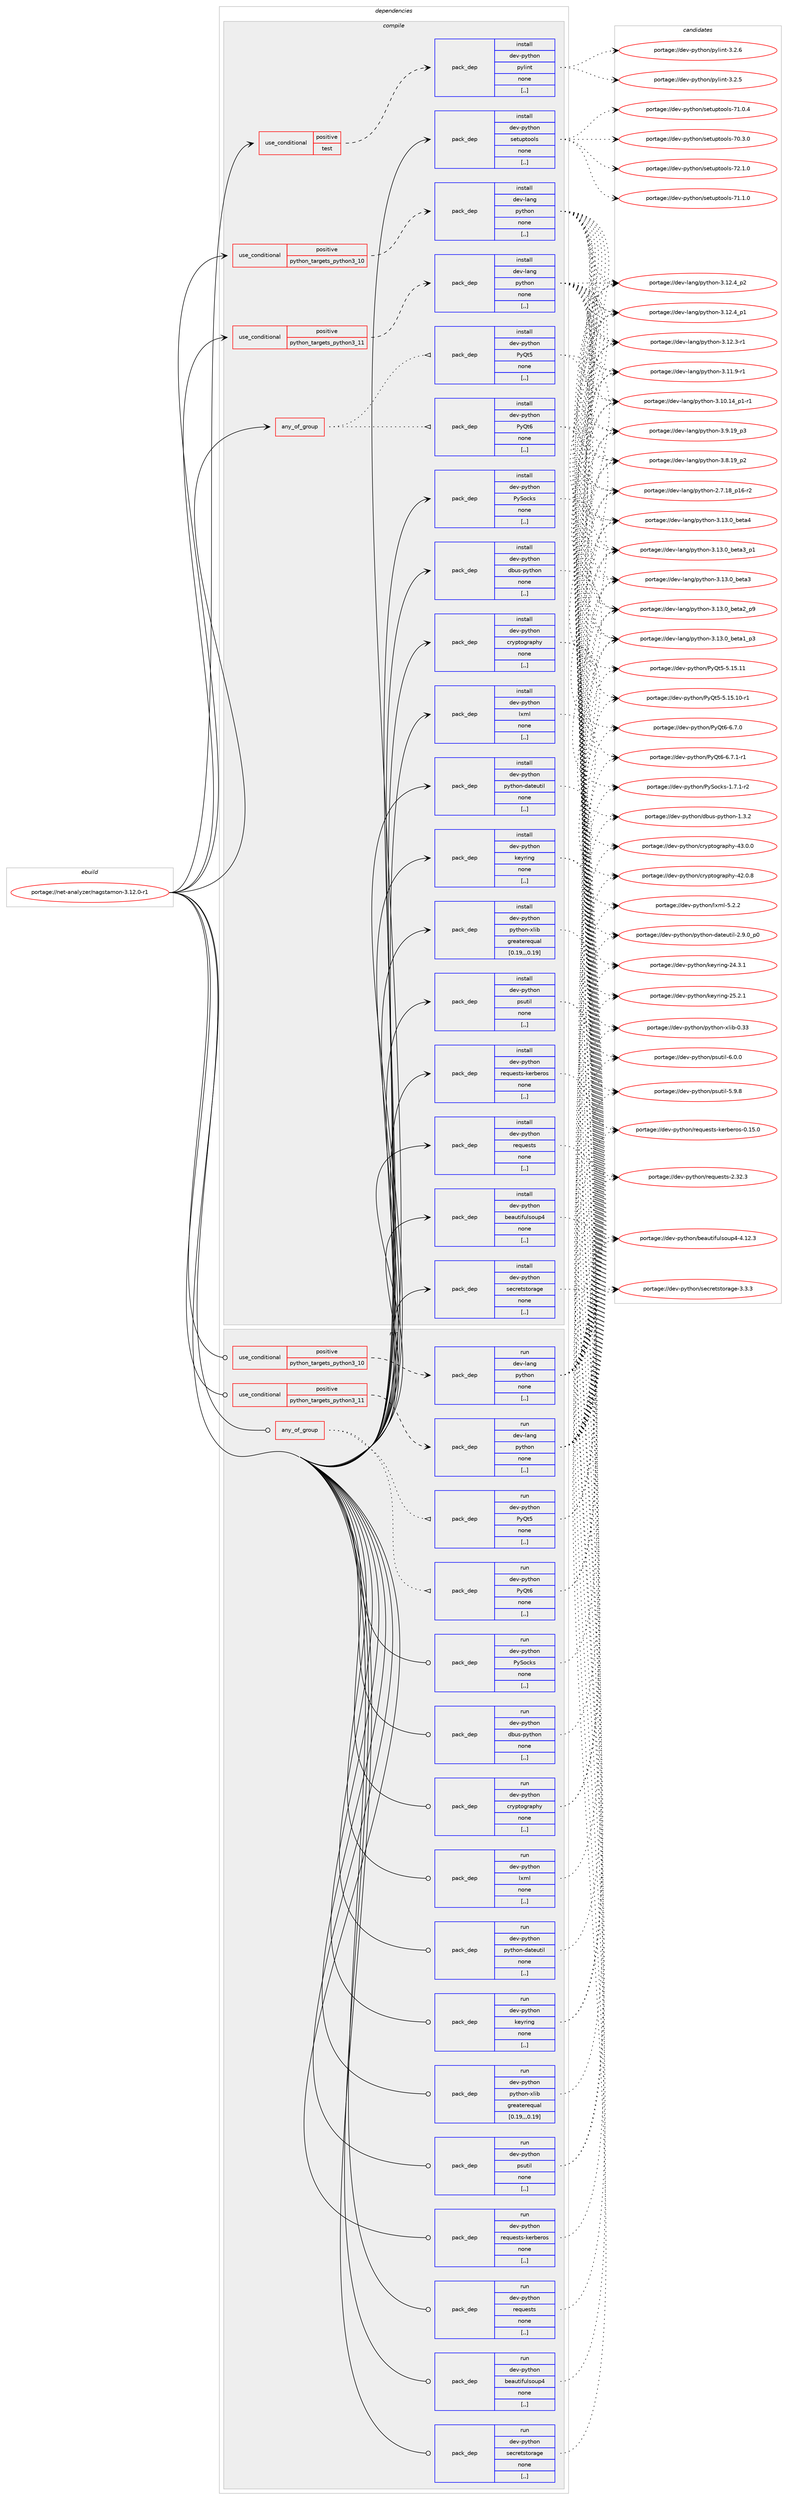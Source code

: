 digraph prolog {

# *************
# Graph options
# *************

newrank=true;
concentrate=true;
compound=true;
graph [rankdir=LR,fontname=Helvetica,fontsize=10,ranksep=1.5];#, ranksep=2.5, nodesep=0.2];
edge  [arrowhead=vee];
node  [fontname=Helvetica,fontsize=10];

# **********
# The ebuild
# **********

subgraph cluster_leftcol {
color=gray;
label=<<i>ebuild</i>>;
id [label="portage://net-analyzer/nagstamon-3.12.0-r1", color=red, width=4, href="../net-analyzer/nagstamon-3.12.0-r1.svg"];
}

# ****************
# The dependencies
# ****************

subgraph cluster_midcol {
color=gray;
label=<<i>dependencies</i>>;
subgraph cluster_compile {
fillcolor="#eeeeee";
style=filled;
label=<<i>compile</i>>;
subgraph any2389 {
dependency338561 [label=<<TABLE BORDER="0" CELLBORDER="1" CELLSPACING="0" CELLPADDING="4"><TR><TD CELLPADDING="10">any_of_group</TD></TR></TABLE>>, shape=none, color=red];subgraph pack248876 {
dependency338562 [label=<<TABLE BORDER="0" CELLBORDER="1" CELLSPACING="0" CELLPADDING="4" WIDTH="220"><TR><TD ROWSPAN="6" CELLPADDING="30">pack_dep</TD></TR><TR><TD WIDTH="110">install</TD></TR><TR><TD>dev-python</TD></TR><TR><TD>PyQt6</TD></TR><TR><TD>none</TD></TR><TR><TD>[,,]</TD></TR></TABLE>>, shape=none, color=blue];
}
dependency338561:e -> dependency338562:w [weight=20,style="dotted",arrowhead="oinv"];
subgraph pack248877 {
dependency338563 [label=<<TABLE BORDER="0" CELLBORDER="1" CELLSPACING="0" CELLPADDING="4" WIDTH="220"><TR><TD ROWSPAN="6" CELLPADDING="30">pack_dep</TD></TR><TR><TD WIDTH="110">install</TD></TR><TR><TD>dev-python</TD></TR><TR><TD>PyQt5</TD></TR><TR><TD>none</TD></TR><TR><TD>[,,]</TD></TR></TABLE>>, shape=none, color=blue];
}
dependency338561:e -> dependency338563:w [weight=20,style="dotted",arrowhead="oinv"];
}
id:e -> dependency338561:w [weight=20,style="solid",arrowhead="vee"];
subgraph cond87114 {
dependency338564 [label=<<TABLE BORDER="0" CELLBORDER="1" CELLSPACING="0" CELLPADDING="4"><TR><TD ROWSPAN="3" CELLPADDING="10">use_conditional</TD></TR><TR><TD>positive</TD></TR><TR><TD>python_targets_python3_10</TD></TR></TABLE>>, shape=none, color=red];
subgraph pack248878 {
dependency338565 [label=<<TABLE BORDER="0" CELLBORDER="1" CELLSPACING="0" CELLPADDING="4" WIDTH="220"><TR><TD ROWSPAN="6" CELLPADDING="30">pack_dep</TD></TR><TR><TD WIDTH="110">install</TD></TR><TR><TD>dev-lang</TD></TR><TR><TD>python</TD></TR><TR><TD>none</TD></TR><TR><TD>[,,]</TD></TR></TABLE>>, shape=none, color=blue];
}
dependency338564:e -> dependency338565:w [weight=20,style="dashed",arrowhead="vee"];
}
id:e -> dependency338564:w [weight=20,style="solid",arrowhead="vee"];
subgraph cond87115 {
dependency338566 [label=<<TABLE BORDER="0" CELLBORDER="1" CELLSPACING="0" CELLPADDING="4"><TR><TD ROWSPAN="3" CELLPADDING="10">use_conditional</TD></TR><TR><TD>positive</TD></TR><TR><TD>python_targets_python3_11</TD></TR></TABLE>>, shape=none, color=red];
subgraph pack248879 {
dependency338567 [label=<<TABLE BORDER="0" CELLBORDER="1" CELLSPACING="0" CELLPADDING="4" WIDTH="220"><TR><TD ROWSPAN="6" CELLPADDING="30">pack_dep</TD></TR><TR><TD WIDTH="110">install</TD></TR><TR><TD>dev-lang</TD></TR><TR><TD>python</TD></TR><TR><TD>none</TD></TR><TR><TD>[,,]</TD></TR></TABLE>>, shape=none, color=blue];
}
dependency338566:e -> dependency338567:w [weight=20,style="dashed",arrowhead="vee"];
}
id:e -> dependency338566:w [weight=20,style="solid",arrowhead="vee"];
subgraph cond87116 {
dependency338568 [label=<<TABLE BORDER="0" CELLBORDER="1" CELLSPACING="0" CELLPADDING="4"><TR><TD ROWSPAN="3" CELLPADDING="10">use_conditional</TD></TR><TR><TD>positive</TD></TR><TR><TD>test</TD></TR></TABLE>>, shape=none, color=red];
subgraph pack248880 {
dependency338569 [label=<<TABLE BORDER="0" CELLBORDER="1" CELLSPACING="0" CELLPADDING="4" WIDTH="220"><TR><TD ROWSPAN="6" CELLPADDING="30">pack_dep</TD></TR><TR><TD WIDTH="110">install</TD></TR><TR><TD>dev-python</TD></TR><TR><TD>pylint</TD></TR><TR><TD>none</TD></TR><TR><TD>[,,]</TD></TR></TABLE>>, shape=none, color=blue];
}
dependency338568:e -> dependency338569:w [weight=20,style="dashed",arrowhead="vee"];
}
id:e -> dependency338568:w [weight=20,style="solid",arrowhead="vee"];
subgraph pack248881 {
dependency338570 [label=<<TABLE BORDER="0" CELLBORDER="1" CELLSPACING="0" CELLPADDING="4" WIDTH="220"><TR><TD ROWSPAN="6" CELLPADDING="30">pack_dep</TD></TR><TR><TD WIDTH="110">install</TD></TR><TR><TD>dev-python</TD></TR><TR><TD>PySocks</TD></TR><TR><TD>none</TD></TR><TR><TD>[,,]</TD></TR></TABLE>>, shape=none, color=blue];
}
id:e -> dependency338570:w [weight=20,style="solid",arrowhead="vee"];
subgraph pack248882 {
dependency338571 [label=<<TABLE BORDER="0" CELLBORDER="1" CELLSPACING="0" CELLPADDING="4" WIDTH="220"><TR><TD ROWSPAN="6" CELLPADDING="30">pack_dep</TD></TR><TR><TD WIDTH="110">install</TD></TR><TR><TD>dev-python</TD></TR><TR><TD>beautifulsoup4</TD></TR><TR><TD>none</TD></TR><TR><TD>[,,]</TD></TR></TABLE>>, shape=none, color=blue];
}
id:e -> dependency338571:w [weight=20,style="solid",arrowhead="vee"];
subgraph pack248883 {
dependency338572 [label=<<TABLE BORDER="0" CELLBORDER="1" CELLSPACING="0" CELLPADDING="4" WIDTH="220"><TR><TD ROWSPAN="6" CELLPADDING="30">pack_dep</TD></TR><TR><TD WIDTH="110">install</TD></TR><TR><TD>dev-python</TD></TR><TR><TD>cryptography</TD></TR><TR><TD>none</TD></TR><TR><TD>[,,]</TD></TR></TABLE>>, shape=none, color=blue];
}
id:e -> dependency338572:w [weight=20,style="solid",arrowhead="vee"];
subgraph pack248884 {
dependency338573 [label=<<TABLE BORDER="0" CELLBORDER="1" CELLSPACING="0" CELLPADDING="4" WIDTH="220"><TR><TD ROWSPAN="6" CELLPADDING="30">pack_dep</TD></TR><TR><TD WIDTH="110">install</TD></TR><TR><TD>dev-python</TD></TR><TR><TD>dbus-python</TD></TR><TR><TD>none</TD></TR><TR><TD>[,,]</TD></TR></TABLE>>, shape=none, color=blue];
}
id:e -> dependency338573:w [weight=20,style="solid",arrowhead="vee"];
subgraph pack248885 {
dependency338574 [label=<<TABLE BORDER="0" CELLBORDER="1" CELLSPACING="0" CELLPADDING="4" WIDTH="220"><TR><TD ROWSPAN="6" CELLPADDING="30">pack_dep</TD></TR><TR><TD WIDTH="110">install</TD></TR><TR><TD>dev-python</TD></TR><TR><TD>keyring</TD></TR><TR><TD>none</TD></TR><TR><TD>[,,]</TD></TR></TABLE>>, shape=none, color=blue];
}
id:e -> dependency338574:w [weight=20,style="solid",arrowhead="vee"];
subgraph pack248886 {
dependency338575 [label=<<TABLE BORDER="0" CELLBORDER="1" CELLSPACING="0" CELLPADDING="4" WIDTH="220"><TR><TD ROWSPAN="6" CELLPADDING="30">pack_dep</TD></TR><TR><TD WIDTH="110">install</TD></TR><TR><TD>dev-python</TD></TR><TR><TD>lxml</TD></TR><TR><TD>none</TD></TR><TR><TD>[,,]</TD></TR></TABLE>>, shape=none, color=blue];
}
id:e -> dependency338575:w [weight=20,style="solid",arrowhead="vee"];
subgraph pack248887 {
dependency338576 [label=<<TABLE BORDER="0" CELLBORDER="1" CELLSPACING="0" CELLPADDING="4" WIDTH="220"><TR><TD ROWSPAN="6" CELLPADDING="30">pack_dep</TD></TR><TR><TD WIDTH="110">install</TD></TR><TR><TD>dev-python</TD></TR><TR><TD>psutil</TD></TR><TR><TD>none</TD></TR><TR><TD>[,,]</TD></TR></TABLE>>, shape=none, color=blue];
}
id:e -> dependency338576:w [weight=20,style="solid",arrowhead="vee"];
subgraph pack248888 {
dependency338577 [label=<<TABLE BORDER="0" CELLBORDER="1" CELLSPACING="0" CELLPADDING="4" WIDTH="220"><TR><TD ROWSPAN="6" CELLPADDING="30">pack_dep</TD></TR><TR><TD WIDTH="110">install</TD></TR><TR><TD>dev-python</TD></TR><TR><TD>python-dateutil</TD></TR><TR><TD>none</TD></TR><TR><TD>[,,]</TD></TR></TABLE>>, shape=none, color=blue];
}
id:e -> dependency338577:w [weight=20,style="solid",arrowhead="vee"];
subgraph pack248889 {
dependency338578 [label=<<TABLE BORDER="0" CELLBORDER="1" CELLSPACING="0" CELLPADDING="4" WIDTH="220"><TR><TD ROWSPAN="6" CELLPADDING="30">pack_dep</TD></TR><TR><TD WIDTH="110">install</TD></TR><TR><TD>dev-python</TD></TR><TR><TD>python-xlib</TD></TR><TR><TD>greaterequal</TD></TR><TR><TD>[0.19,,,0.19]</TD></TR></TABLE>>, shape=none, color=blue];
}
id:e -> dependency338578:w [weight=20,style="solid",arrowhead="vee"];
subgraph pack248890 {
dependency338579 [label=<<TABLE BORDER="0" CELLBORDER="1" CELLSPACING="0" CELLPADDING="4" WIDTH="220"><TR><TD ROWSPAN="6" CELLPADDING="30">pack_dep</TD></TR><TR><TD WIDTH="110">install</TD></TR><TR><TD>dev-python</TD></TR><TR><TD>requests</TD></TR><TR><TD>none</TD></TR><TR><TD>[,,]</TD></TR></TABLE>>, shape=none, color=blue];
}
id:e -> dependency338579:w [weight=20,style="solid",arrowhead="vee"];
subgraph pack248891 {
dependency338580 [label=<<TABLE BORDER="0" CELLBORDER="1" CELLSPACING="0" CELLPADDING="4" WIDTH="220"><TR><TD ROWSPAN="6" CELLPADDING="30">pack_dep</TD></TR><TR><TD WIDTH="110">install</TD></TR><TR><TD>dev-python</TD></TR><TR><TD>requests-kerberos</TD></TR><TR><TD>none</TD></TR><TR><TD>[,,]</TD></TR></TABLE>>, shape=none, color=blue];
}
id:e -> dependency338580:w [weight=20,style="solid",arrowhead="vee"];
subgraph pack248892 {
dependency338581 [label=<<TABLE BORDER="0" CELLBORDER="1" CELLSPACING="0" CELLPADDING="4" WIDTH="220"><TR><TD ROWSPAN="6" CELLPADDING="30">pack_dep</TD></TR><TR><TD WIDTH="110">install</TD></TR><TR><TD>dev-python</TD></TR><TR><TD>secretstorage</TD></TR><TR><TD>none</TD></TR><TR><TD>[,,]</TD></TR></TABLE>>, shape=none, color=blue];
}
id:e -> dependency338581:w [weight=20,style="solid",arrowhead="vee"];
subgraph pack248893 {
dependency338582 [label=<<TABLE BORDER="0" CELLBORDER="1" CELLSPACING="0" CELLPADDING="4" WIDTH="220"><TR><TD ROWSPAN="6" CELLPADDING="30">pack_dep</TD></TR><TR><TD WIDTH="110">install</TD></TR><TR><TD>dev-python</TD></TR><TR><TD>setuptools</TD></TR><TR><TD>none</TD></TR><TR><TD>[,,]</TD></TR></TABLE>>, shape=none, color=blue];
}
id:e -> dependency338582:w [weight=20,style="solid",arrowhead="vee"];
}
subgraph cluster_compileandrun {
fillcolor="#eeeeee";
style=filled;
label=<<i>compile and run</i>>;
}
subgraph cluster_run {
fillcolor="#eeeeee";
style=filled;
label=<<i>run</i>>;
subgraph any2390 {
dependency338583 [label=<<TABLE BORDER="0" CELLBORDER="1" CELLSPACING="0" CELLPADDING="4"><TR><TD CELLPADDING="10">any_of_group</TD></TR></TABLE>>, shape=none, color=red];subgraph pack248894 {
dependency338584 [label=<<TABLE BORDER="0" CELLBORDER="1" CELLSPACING="0" CELLPADDING="4" WIDTH="220"><TR><TD ROWSPAN="6" CELLPADDING="30">pack_dep</TD></TR><TR><TD WIDTH="110">run</TD></TR><TR><TD>dev-python</TD></TR><TR><TD>PyQt6</TD></TR><TR><TD>none</TD></TR><TR><TD>[,,]</TD></TR></TABLE>>, shape=none, color=blue];
}
dependency338583:e -> dependency338584:w [weight=20,style="dotted",arrowhead="oinv"];
subgraph pack248895 {
dependency338585 [label=<<TABLE BORDER="0" CELLBORDER="1" CELLSPACING="0" CELLPADDING="4" WIDTH="220"><TR><TD ROWSPAN="6" CELLPADDING="30">pack_dep</TD></TR><TR><TD WIDTH="110">run</TD></TR><TR><TD>dev-python</TD></TR><TR><TD>PyQt5</TD></TR><TR><TD>none</TD></TR><TR><TD>[,,]</TD></TR></TABLE>>, shape=none, color=blue];
}
dependency338583:e -> dependency338585:w [weight=20,style="dotted",arrowhead="oinv"];
}
id:e -> dependency338583:w [weight=20,style="solid",arrowhead="odot"];
subgraph cond87117 {
dependency338586 [label=<<TABLE BORDER="0" CELLBORDER="1" CELLSPACING="0" CELLPADDING="4"><TR><TD ROWSPAN="3" CELLPADDING="10">use_conditional</TD></TR><TR><TD>positive</TD></TR><TR><TD>python_targets_python3_10</TD></TR></TABLE>>, shape=none, color=red];
subgraph pack248896 {
dependency338587 [label=<<TABLE BORDER="0" CELLBORDER="1" CELLSPACING="0" CELLPADDING="4" WIDTH="220"><TR><TD ROWSPAN="6" CELLPADDING="30">pack_dep</TD></TR><TR><TD WIDTH="110">run</TD></TR><TR><TD>dev-lang</TD></TR><TR><TD>python</TD></TR><TR><TD>none</TD></TR><TR><TD>[,,]</TD></TR></TABLE>>, shape=none, color=blue];
}
dependency338586:e -> dependency338587:w [weight=20,style="dashed",arrowhead="vee"];
}
id:e -> dependency338586:w [weight=20,style="solid",arrowhead="odot"];
subgraph cond87118 {
dependency338588 [label=<<TABLE BORDER="0" CELLBORDER="1" CELLSPACING="0" CELLPADDING="4"><TR><TD ROWSPAN="3" CELLPADDING="10">use_conditional</TD></TR><TR><TD>positive</TD></TR><TR><TD>python_targets_python3_11</TD></TR></TABLE>>, shape=none, color=red];
subgraph pack248897 {
dependency338589 [label=<<TABLE BORDER="0" CELLBORDER="1" CELLSPACING="0" CELLPADDING="4" WIDTH="220"><TR><TD ROWSPAN="6" CELLPADDING="30">pack_dep</TD></TR><TR><TD WIDTH="110">run</TD></TR><TR><TD>dev-lang</TD></TR><TR><TD>python</TD></TR><TR><TD>none</TD></TR><TR><TD>[,,]</TD></TR></TABLE>>, shape=none, color=blue];
}
dependency338588:e -> dependency338589:w [weight=20,style="dashed",arrowhead="vee"];
}
id:e -> dependency338588:w [weight=20,style="solid",arrowhead="odot"];
subgraph pack248898 {
dependency338590 [label=<<TABLE BORDER="0" CELLBORDER="1" CELLSPACING="0" CELLPADDING="4" WIDTH="220"><TR><TD ROWSPAN="6" CELLPADDING="30">pack_dep</TD></TR><TR><TD WIDTH="110">run</TD></TR><TR><TD>dev-python</TD></TR><TR><TD>PySocks</TD></TR><TR><TD>none</TD></TR><TR><TD>[,,]</TD></TR></TABLE>>, shape=none, color=blue];
}
id:e -> dependency338590:w [weight=20,style="solid",arrowhead="odot"];
subgraph pack248899 {
dependency338591 [label=<<TABLE BORDER="0" CELLBORDER="1" CELLSPACING="0" CELLPADDING="4" WIDTH="220"><TR><TD ROWSPAN="6" CELLPADDING="30">pack_dep</TD></TR><TR><TD WIDTH="110">run</TD></TR><TR><TD>dev-python</TD></TR><TR><TD>beautifulsoup4</TD></TR><TR><TD>none</TD></TR><TR><TD>[,,]</TD></TR></TABLE>>, shape=none, color=blue];
}
id:e -> dependency338591:w [weight=20,style="solid",arrowhead="odot"];
subgraph pack248900 {
dependency338592 [label=<<TABLE BORDER="0" CELLBORDER="1" CELLSPACING="0" CELLPADDING="4" WIDTH="220"><TR><TD ROWSPAN="6" CELLPADDING="30">pack_dep</TD></TR><TR><TD WIDTH="110">run</TD></TR><TR><TD>dev-python</TD></TR><TR><TD>cryptography</TD></TR><TR><TD>none</TD></TR><TR><TD>[,,]</TD></TR></TABLE>>, shape=none, color=blue];
}
id:e -> dependency338592:w [weight=20,style="solid",arrowhead="odot"];
subgraph pack248901 {
dependency338593 [label=<<TABLE BORDER="0" CELLBORDER="1" CELLSPACING="0" CELLPADDING="4" WIDTH="220"><TR><TD ROWSPAN="6" CELLPADDING="30">pack_dep</TD></TR><TR><TD WIDTH="110">run</TD></TR><TR><TD>dev-python</TD></TR><TR><TD>dbus-python</TD></TR><TR><TD>none</TD></TR><TR><TD>[,,]</TD></TR></TABLE>>, shape=none, color=blue];
}
id:e -> dependency338593:w [weight=20,style="solid",arrowhead="odot"];
subgraph pack248902 {
dependency338594 [label=<<TABLE BORDER="0" CELLBORDER="1" CELLSPACING="0" CELLPADDING="4" WIDTH="220"><TR><TD ROWSPAN="6" CELLPADDING="30">pack_dep</TD></TR><TR><TD WIDTH="110">run</TD></TR><TR><TD>dev-python</TD></TR><TR><TD>keyring</TD></TR><TR><TD>none</TD></TR><TR><TD>[,,]</TD></TR></TABLE>>, shape=none, color=blue];
}
id:e -> dependency338594:w [weight=20,style="solid",arrowhead="odot"];
subgraph pack248903 {
dependency338595 [label=<<TABLE BORDER="0" CELLBORDER="1" CELLSPACING="0" CELLPADDING="4" WIDTH="220"><TR><TD ROWSPAN="6" CELLPADDING="30">pack_dep</TD></TR><TR><TD WIDTH="110">run</TD></TR><TR><TD>dev-python</TD></TR><TR><TD>lxml</TD></TR><TR><TD>none</TD></TR><TR><TD>[,,]</TD></TR></TABLE>>, shape=none, color=blue];
}
id:e -> dependency338595:w [weight=20,style="solid",arrowhead="odot"];
subgraph pack248904 {
dependency338596 [label=<<TABLE BORDER="0" CELLBORDER="1" CELLSPACING="0" CELLPADDING="4" WIDTH="220"><TR><TD ROWSPAN="6" CELLPADDING="30">pack_dep</TD></TR><TR><TD WIDTH="110">run</TD></TR><TR><TD>dev-python</TD></TR><TR><TD>psutil</TD></TR><TR><TD>none</TD></TR><TR><TD>[,,]</TD></TR></TABLE>>, shape=none, color=blue];
}
id:e -> dependency338596:w [weight=20,style="solid",arrowhead="odot"];
subgraph pack248905 {
dependency338597 [label=<<TABLE BORDER="0" CELLBORDER="1" CELLSPACING="0" CELLPADDING="4" WIDTH="220"><TR><TD ROWSPAN="6" CELLPADDING="30">pack_dep</TD></TR><TR><TD WIDTH="110">run</TD></TR><TR><TD>dev-python</TD></TR><TR><TD>python-dateutil</TD></TR><TR><TD>none</TD></TR><TR><TD>[,,]</TD></TR></TABLE>>, shape=none, color=blue];
}
id:e -> dependency338597:w [weight=20,style="solid",arrowhead="odot"];
subgraph pack248906 {
dependency338598 [label=<<TABLE BORDER="0" CELLBORDER="1" CELLSPACING="0" CELLPADDING="4" WIDTH="220"><TR><TD ROWSPAN="6" CELLPADDING="30">pack_dep</TD></TR><TR><TD WIDTH="110">run</TD></TR><TR><TD>dev-python</TD></TR><TR><TD>python-xlib</TD></TR><TR><TD>greaterequal</TD></TR><TR><TD>[0.19,,,0.19]</TD></TR></TABLE>>, shape=none, color=blue];
}
id:e -> dependency338598:w [weight=20,style="solid",arrowhead="odot"];
subgraph pack248907 {
dependency338599 [label=<<TABLE BORDER="0" CELLBORDER="1" CELLSPACING="0" CELLPADDING="4" WIDTH="220"><TR><TD ROWSPAN="6" CELLPADDING="30">pack_dep</TD></TR><TR><TD WIDTH="110">run</TD></TR><TR><TD>dev-python</TD></TR><TR><TD>requests</TD></TR><TR><TD>none</TD></TR><TR><TD>[,,]</TD></TR></TABLE>>, shape=none, color=blue];
}
id:e -> dependency338599:w [weight=20,style="solid",arrowhead="odot"];
subgraph pack248908 {
dependency338600 [label=<<TABLE BORDER="0" CELLBORDER="1" CELLSPACING="0" CELLPADDING="4" WIDTH="220"><TR><TD ROWSPAN="6" CELLPADDING="30">pack_dep</TD></TR><TR><TD WIDTH="110">run</TD></TR><TR><TD>dev-python</TD></TR><TR><TD>requests-kerberos</TD></TR><TR><TD>none</TD></TR><TR><TD>[,,]</TD></TR></TABLE>>, shape=none, color=blue];
}
id:e -> dependency338600:w [weight=20,style="solid",arrowhead="odot"];
subgraph pack248909 {
dependency338601 [label=<<TABLE BORDER="0" CELLBORDER="1" CELLSPACING="0" CELLPADDING="4" WIDTH="220"><TR><TD ROWSPAN="6" CELLPADDING="30">pack_dep</TD></TR><TR><TD WIDTH="110">run</TD></TR><TR><TD>dev-python</TD></TR><TR><TD>secretstorage</TD></TR><TR><TD>none</TD></TR><TR><TD>[,,]</TD></TR></TABLE>>, shape=none, color=blue];
}
id:e -> dependency338601:w [weight=20,style="solid",arrowhead="odot"];
}
}

# **************
# The candidates
# **************

subgraph cluster_choices {
rank=same;
color=gray;
label=<<i>candidates</i>>;

subgraph choice248876 {
color=black;
nodesep=1;
choice10010111845112121116104111110478012181116544554465546494511449 [label="portage://dev-python/PyQt6-6.7.1-r1", color=red, width=4,href="../dev-python/PyQt6-6.7.1-r1.svg"];
choice1001011184511212111610411111047801218111654455446554648 [label="portage://dev-python/PyQt6-6.7.0", color=red, width=4,href="../dev-python/PyQt6-6.7.0.svg"];
dependency338562:e -> choice10010111845112121116104111110478012181116544554465546494511449:w [style=dotted,weight="100"];
dependency338562:e -> choice1001011184511212111610411111047801218111654455446554648:w [style=dotted,weight="100"];
}
subgraph choice248877 {
color=black;
nodesep=1;
choice10010111845112121116104111110478012181116534553464953464949 [label="portage://dev-python/PyQt5-5.15.11", color=red, width=4,href="../dev-python/PyQt5-5.15.11.svg"];
choice100101118451121211161041111104780121811165345534649534649484511449 [label="portage://dev-python/PyQt5-5.15.10-r1", color=red, width=4,href="../dev-python/PyQt5-5.15.10-r1.svg"];
dependency338563:e -> choice10010111845112121116104111110478012181116534553464953464949:w [style=dotted,weight="100"];
dependency338563:e -> choice100101118451121211161041111104780121811165345534649534649484511449:w [style=dotted,weight="100"];
}
subgraph choice248878 {
color=black;
nodesep=1;
choice1001011184510897110103471121211161041111104551464951464895981011169752 [label="portage://dev-lang/python-3.13.0_beta4", color=red, width=4,href="../dev-lang/python-3.13.0_beta4.svg"];
choice10010111845108971101034711212111610411111045514649514648959810111697519511249 [label="portage://dev-lang/python-3.13.0_beta3_p1", color=red, width=4,href="../dev-lang/python-3.13.0_beta3_p1.svg"];
choice1001011184510897110103471121211161041111104551464951464895981011169751 [label="portage://dev-lang/python-3.13.0_beta3", color=red, width=4,href="../dev-lang/python-3.13.0_beta3.svg"];
choice10010111845108971101034711212111610411111045514649514648959810111697509511257 [label="portage://dev-lang/python-3.13.0_beta2_p9", color=red, width=4,href="../dev-lang/python-3.13.0_beta2_p9.svg"];
choice10010111845108971101034711212111610411111045514649514648959810111697499511251 [label="portage://dev-lang/python-3.13.0_beta1_p3", color=red, width=4,href="../dev-lang/python-3.13.0_beta1_p3.svg"];
choice100101118451089711010347112121116104111110455146495046529511250 [label="portage://dev-lang/python-3.12.4_p2", color=red, width=4,href="../dev-lang/python-3.12.4_p2.svg"];
choice100101118451089711010347112121116104111110455146495046529511249 [label="portage://dev-lang/python-3.12.4_p1", color=red, width=4,href="../dev-lang/python-3.12.4_p1.svg"];
choice100101118451089711010347112121116104111110455146495046514511449 [label="portage://dev-lang/python-3.12.3-r1", color=red, width=4,href="../dev-lang/python-3.12.3-r1.svg"];
choice100101118451089711010347112121116104111110455146494946574511449 [label="portage://dev-lang/python-3.11.9-r1", color=red, width=4,href="../dev-lang/python-3.11.9-r1.svg"];
choice100101118451089711010347112121116104111110455146494846495295112494511449 [label="portage://dev-lang/python-3.10.14_p1-r1", color=red, width=4,href="../dev-lang/python-3.10.14_p1-r1.svg"];
choice100101118451089711010347112121116104111110455146574649579511251 [label="portage://dev-lang/python-3.9.19_p3", color=red, width=4,href="../dev-lang/python-3.9.19_p3.svg"];
choice100101118451089711010347112121116104111110455146564649579511250 [label="portage://dev-lang/python-3.8.19_p2", color=red, width=4,href="../dev-lang/python-3.8.19_p2.svg"];
choice100101118451089711010347112121116104111110455046554649569511249544511450 [label="portage://dev-lang/python-2.7.18_p16-r2", color=red, width=4,href="../dev-lang/python-2.7.18_p16-r2.svg"];
dependency338565:e -> choice1001011184510897110103471121211161041111104551464951464895981011169752:w [style=dotted,weight="100"];
dependency338565:e -> choice10010111845108971101034711212111610411111045514649514648959810111697519511249:w [style=dotted,weight="100"];
dependency338565:e -> choice1001011184510897110103471121211161041111104551464951464895981011169751:w [style=dotted,weight="100"];
dependency338565:e -> choice10010111845108971101034711212111610411111045514649514648959810111697509511257:w [style=dotted,weight="100"];
dependency338565:e -> choice10010111845108971101034711212111610411111045514649514648959810111697499511251:w [style=dotted,weight="100"];
dependency338565:e -> choice100101118451089711010347112121116104111110455146495046529511250:w [style=dotted,weight="100"];
dependency338565:e -> choice100101118451089711010347112121116104111110455146495046529511249:w [style=dotted,weight="100"];
dependency338565:e -> choice100101118451089711010347112121116104111110455146495046514511449:w [style=dotted,weight="100"];
dependency338565:e -> choice100101118451089711010347112121116104111110455146494946574511449:w [style=dotted,weight="100"];
dependency338565:e -> choice100101118451089711010347112121116104111110455146494846495295112494511449:w [style=dotted,weight="100"];
dependency338565:e -> choice100101118451089711010347112121116104111110455146574649579511251:w [style=dotted,weight="100"];
dependency338565:e -> choice100101118451089711010347112121116104111110455146564649579511250:w [style=dotted,weight="100"];
dependency338565:e -> choice100101118451089711010347112121116104111110455046554649569511249544511450:w [style=dotted,weight="100"];
}
subgraph choice248879 {
color=black;
nodesep=1;
choice1001011184510897110103471121211161041111104551464951464895981011169752 [label="portage://dev-lang/python-3.13.0_beta4", color=red, width=4,href="../dev-lang/python-3.13.0_beta4.svg"];
choice10010111845108971101034711212111610411111045514649514648959810111697519511249 [label="portage://dev-lang/python-3.13.0_beta3_p1", color=red, width=4,href="../dev-lang/python-3.13.0_beta3_p1.svg"];
choice1001011184510897110103471121211161041111104551464951464895981011169751 [label="portage://dev-lang/python-3.13.0_beta3", color=red, width=4,href="../dev-lang/python-3.13.0_beta3.svg"];
choice10010111845108971101034711212111610411111045514649514648959810111697509511257 [label="portage://dev-lang/python-3.13.0_beta2_p9", color=red, width=4,href="../dev-lang/python-3.13.0_beta2_p9.svg"];
choice10010111845108971101034711212111610411111045514649514648959810111697499511251 [label="portage://dev-lang/python-3.13.0_beta1_p3", color=red, width=4,href="../dev-lang/python-3.13.0_beta1_p3.svg"];
choice100101118451089711010347112121116104111110455146495046529511250 [label="portage://dev-lang/python-3.12.4_p2", color=red, width=4,href="../dev-lang/python-3.12.4_p2.svg"];
choice100101118451089711010347112121116104111110455146495046529511249 [label="portage://dev-lang/python-3.12.4_p1", color=red, width=4,href="../dev-lang/python-3.12.4_p1.svg"];
choice100101118451089711010347112121116104111110455146495046514511449 [label="portage://dev-lang/python-3.12.3-r1", color=red, width=4,href="../dev-lang/python-3.12.3-r1.svg"];
choice100101118451089711010347112121116104111110455146494946574511449 [label="portage://dev-lang/python-3.11.9-r1", color=red, width=4,href="../dev-lang/python-3.11.9-r1.svg"];
choice100101118451089711010347112121116104111110455146494846495295112494511449 [label="portage://dev-lang/python-3.10.14_p1-r1", color=red, width=4,href="../dev-lang/python-3.10.14_p1-r1.svg"];
choice100101118451089711010347112121116104111110455146574649579511251 [label="portage://dev-lang/python-3.9.19_p3", color=red, width=4,href="../dev-lang/python-3.9.19_p3.svg"];
choice100101118451089711010347112121116104111110455146564649579511250 [label="portage://dev-lang/python-3.8.19_p2", color=red, width=4,href="../dev-lang/python-3.8.19_p2.svg"];
choice100101118451089711010347112121116104111110455046554649569511249544511450 [label="portage://dev-lang/python-2.7.18_p16-r2", color=red, width=4,href="../dev-lang/python-2.7.18_p16-r2.svg"];
dependency338567:e -> choice1001011184510897110103471121211161041111104551464951464895981011169752:w [style=dotted,weight="100"];
dependency338567:e -> choice10010111845108971101034711212111610411111045514649514648959810111697519511249:w [style=dotted,weight="100"];
dependency338567:e -> choice1001011184510897110103471121211161041111104551464951464895981011169751:w [style=dotted,weight="100"];
dependency338567:e -> choice10010111845108971101034711212111610411111045514649514648959810111697509511257:w [style=dotted,weight="100"];
dependency338567:e -> choice10010111845108971101034711212111610411111045514649514648959810111697499511251:w [style=dotted,weight="100"];
dependency338567:e -> choice100101118451089711010347112121116104111110455146495046529511250:w [style=dotted,weight="100"];
dependency338567:e -> choice100101118451089711010347112121116104111110455146495046529511249:w [style=dotted,weight="100"];
dependency338567:e -> choice100101118451089711010347112121116104111110455146495046514511449:w [style=dotted,weight="100"];
dependency338567:e -> choice100101118451089711010347112121116104111110455146494946574511449:w [style=dotted,weight="100"];
dependency338567:e -> choice100101118451089711010347112121116104111110455146494846495295112494511449:w [style=dotted,weight="100"];
dependency338567:e -> choice100101118451089711010347112121116104111110455146574649579511251:w [style=dotted,weight="100"];
dependency338567:e -> choice100101118451089711010347112121116104111110455146564649579511250:w [style=dotted,weight="100"];
dependency338567:e -> choice100101118451089711010347112121116104111110455046554649569511249544511450:w [style=dotted,weight="100"];
}
subgraph choice248880 {
color=black;
nodesep=1;
choice1001011184511212111610411111047112121108105110116455146504654 [label="portage://dev-python/pylint-3.2.6", color=red, width=4,href="../dev-python/pylint-3.2.6.svg"];
choice1001011184511212111610411111047112121108105110116455146504653 [label="portage://dev-python/pylint-3.2.5", color=red, width=4,href="../dev-python/pylint-3.2.5.svg"];
dependency338569:e -> choice1001011184511212111610411111047112121108105110116455146504654:w [style=dotted,weight="100"];
dependency338569:e -> choice1001011184511212111610411111047112121108105110116455146504653:w [style=dotted,weight="100"];
}
subgraph choice248881 {
color=black;
nodesep=1;
choice10010111845112121116104111110478012183111991071154549465546494511450 [label="portage://dev-python/PySocks-1.7.1-r2", color=red, width=4,href="../dev-python/PySocks-1.7.1-r2.svg"];
dependency338570:e -> choice10010111845112121116104111110478012183111991071154549465546494511450:w [style=dotted,weight="100"];
}
subgraph choice248882 {
color=black;
nodesep=1;
choice100101118451121211161041111104798101971171161051021171081151111171125245524649504651 [label="portage://dev-python/beautifulsoup4-4.12.3", color=red, width=4,href="../dev-python/beautifulsoup4-4.12.3.svg"];
dependency338571:e -> choice100101118451121211161041111104798101971171161051021171081151111171125245524649504651:w [style=dotted,weight="100"];
}
subgraph choice248883 {
color=black;
nodesep=1;
choice1001011184511212111610411111047991141211121161111031149711210412145525146484648 [label="portage://dev-python/cryptography-43.0.0", color=red, width=4,href="../dev-python/cryptography-43.0.0.svg"];
choice1001011184511212111610411111047991141211121161111031149711210412145525046484656 [label="portage://dev-python/cryptography-42.0.8", color=red, width=4,href="../dev-python/cryptography-42.0.8.svg"];
dependency338572:e -> choice1001011184511212111610411111047991141211121161111031149711210412145525146484648:w [style=dotted,weight="100"];
dependency338572:e -> choice1001011184511212111610411111047991141211121161111031149711210412145525046484656:w [style=dotted,weight="100"];
}
subgraph choice248884 {
color=black;
nodesep=1;
choice10010111845112121116104111110471009811711545112121116104111110454946514650 [label="portage://dev-python/dbus-python-1.3.2", color=red, width=4,href="../dev-python/dbus-python-1.3.2.svg"];
dependency338573:e -> choice10010111845112121116104111110471009811711545112121116104111110454946514650:w [style=dotted,weight="100"];
}
subgraph choice248885 {
color=black;
nodesep=1;
choice100101118451121211161041111104710710112111410511010345505346504649 [label="portage://dev-python/keyring-25.2.1", color=red, width=4,href="../dev-python/keyring-25.2.1.svg"];
choice100101118451121211161041111104710710112111410511010345505246514649 [label="portage://dev-python/keyring-24.3.1", color=red, width=4,href="../dev-python/keyring-24.3.1.svg"];
dependency338574:e -> choice100101118451121211161041111104710710112111410511010345505346504649:w [style=dotted,weight="100"];
dependency338574:e -> choice100101118451121211161041111104710710112111410511010345505246514649:w [style=dotted,weight="100"];
}
subgraph choice248886 {
color=black;
nodesep=1;
choice1001011184511212111610411111047108120109108455346504650 [label="portage://dev-python/lxml-5.2.2", color=red, width=4,href="../dev-python/lxml-5.2.2.svg"];
dependency338575:e -> choice1001011184511212111610411111047108120109108455346504650:w [style=dotted,weight="100"];
}
subgraph choice248887 {
color=black;
nodesep=1;
choice1001011184511212111610411111047112115117116105108455446484648 [label="portage://dev-python/psutil-6.0.0", color=red, width=4,href="../dev-python/psutil-6.0.0.svg"];
choice1001011184511212111610411111047112115117116105108455346574656 [label="portage://dev-python/psutil-5.9.8", color=red, width=4,href="../dev-python/psutil-5.9.8.svg"];
dependency338576:e -> choice1001011184511212111610411111047112115117116105108455446484648:w [style=dotted,weight="100"];
dependency338576:e -> choice1001011184511212111610411111047112115117116105108455346574656:w [style=dotted,weight="100"];
}
subgraph choice248888 {
color=black;
nodesep=1;
choice100101118451121211161041111104711212111610411111045100971161011171161051084550465746489511248 [label="portage://dev-python/python-dateutil-2.9.0_p0", color=red, width=4,href="../dev-python/python-dateutil-2.9.0_p0.svg"];
dependency338577:e -> choice100101118451121211161041111104711212111610411111045100971161011171161051084550465746489511248:w [style=dotted,weight="100"];
}
subgraph choice248889 {
color=black;
nodesep=1;
choice100101118451121211161041111104711212111610411111045120108105984548465151 [label="portage://dev-python/python-xlib-0.33", color=red, width=4,href="../dev-python/python-xlib-0.33.svg"];
dependency338578:e -> choice100101118451121211161041111104711212111610411111045120108105984548465151:w [style=dotted,weight="100"];
}
subgraph choice248890 {
color=black;
nodesep=1;
choice100101118451121211161041111104711410111311710111511611545504651504651 [label="portage://dev-python/requests-2.32.3", color=red, width=4,href="../dev-python/requests-2.32.3.svg"];
dependency338579:e -> choice100101118451121211161041111104711410111311710111511611545504651504651:w [style=dotted,weight="100"];
}
subgraph choice248891 {
color=black;
nodesep=1;
choice1001011184511212111610411111047114101113117101115116115451071011149810111411111545484649534648 [label="portage://dev-python/requests-kerberos-0.15.0", color=red, width=4,href="../dev-python/requests-kerberos-0.15.0.svg"];
dependency338580:e -> choice1001011184511212111610411111047114101113117101115116115451071011149810111411111545484649534648:w [style=dotted,weight="100"];
}
subgraph choice248892 {
color=black;
nodesep=1;
choice10010111845112121116104111110471151019911410111611511611111497103101455146514651 [label="portage://dev-python/secretstorage-3.3.3", color=red, width=4,href="../dev-python/secretstorage-3.3.3.svg"];
dependency338581:e -> choice10010111845112121116104111110471151019911410111611511611111497103101455146514651:w [style=dotted,weight="100"];
}
subgraph choice248893 {
color=black;
nodesep=1;
choice100101118451121211161041111104711510111611711211611111110811545555046494648 [label="portage://dev-python/setuptools-72.1.0", color=red, width=4,href="../dev-python/setuptools-72.1.0.svg"];
choice100101118451121211161041111104711510111611711211611111110811545554946494648 [label="portage://dev-python/setuptools-71.1.0", color=red, width=4,href="../dev-python/setuptools-71.1.0.svg"];
choice100101118451121211161041111104711510111611711211611111110811545554946484652 [label="portage://dev-python/setuptools-71.0.4", color=red, width=4,href="../dev-python/setuptools-71.0.4.svg"];
choice100101118451121211161041111104711510111611711211611111110811545554846514648 [label="portage://dev-python/setuptools-70.3.0", color=red, width=4,href="../dev-python/setuptools-70.3.0.svg"];
dependency338582:e -> choice100101118451121211161041111104711510111611711211611111110811545555046494648:w [style=dotted,weight="100"];
dependency338582:e -> choice100101118451121211161041111104711510111611711211611111110811545554946494648:w [style=dotted,weight="100"];
dependency338582:e -> choice100101118451121211161041111104711510111611711211611111110811545554946484652:w [style=dotted,weight="100"];
dependency338582:e -> choice100101118451121211161041111104711510111611711211611111110811545554846514648:w [style=dotted,weight="100"];
}
subgraph choice248894 {
color=black;
nodesep=1;
choice10010111845112121116104111110478012181116544554465546494511449 [label="portage://dev-python/PyQt6-6.7.1-r1", color=red, width=4,href="../dev-python/PyQt6-6.7.1-r1.svg"];
choice1001011184511212111610411111047801218111654455446554648 [label="portage://dev-python/PyQt6-6.7.0", color=red, width=4,href="../dev-python/PyQt6-6.7.0.svg"];
dependency338584:e -> choice10010111845112121116104111110478012181116544554465546494511449:w [style=dotted,weight="100"];
dependency338584:e -> choice1001011184511212111610411111047801218111654455446554648:w [style=dotted,weight="100"];
}
subgraph choice248895 {
color=black;
nodesep=1;
choice10010111845112121116104111110478012181116534553464953464949 [label="portage://dev-python/PyQt5-5.15.11", color=red, width=4,href="../dev-python/PyQt5-5.15.11.svg"];
choice100101118451121211161041111104780121811165345534649534649484511449 [label="portage://dev-python/PyQt5-5.15.10-r1", color=red, width=4,href="../dev-python/PyQt5-5.15.10-r1.svg"];
dependency338585:e -> choice10010111845112121116104111110478012181116534553464953464949:w [style=dotted,weight="100"];
dependency338585:e -> choice100101118451121211161041111104780121811165345534649534649484511449:w [style=dotted,weight="100"];
}
subgraph choice248896 {
color=black;
nodesep=1;
choice1001011184510897110103471121211161041111104551464951464895981011169752 [label="portage://dev-lang/python-3.13.0_beta4", color=red, width=4,href="../dev-lang/python-3.13.0_beta4.svg"];
choice10010111845108971101034711212111610411111045514649514648959810111697519511249 [label="portage://dev-lang/python-3.13.0_beta3_p1", color=red, width=4,href="../dev-lang/python-3.13.0_beta3_p1.svg"];
choice1001011184510897110103471121211161041111104551464951464895981011169751 [label="portage://dev-lang/python-3.13.0_beta3", color=red, width=4,href="../dev-lang/python-3.13.0_beta3.svg"];
choice10010111845108971101034711212111610411111045514649514648959810111697509511257 [label="portage://dev-lang/python-3.13.0_beta2_p9", color=red, width=4,href="../dev-lang/python-3.13.0_beta2_p9.svg"];
choice10010111845108971101034711212111610411111045514649514648959810111697499511251 [label="portage://dev-lang/python-3.13.0_beta1_p3", color=red, width=4,href="../dev-lang/python-3.13.0_beta1_p3.svg"];
choice100101118451089711010347112121116104111110455146495046529511250 [label="portage://dev-lang/python-3.12.4_p2", color=red, width=4,href="../dev-lang/python-3.12.4_p2.svg"];
choice100101118451089711010347112121116104111110455146495046529511249 [label="portage://dev-lang/python-3.12.4_p1", color=red, width=4,href="../dev-lang/python-3.12.4_p1.svg"];
choice100101118451089711010347112121116104111110455146495046514511449 [label="portage://dev-lang/python-3.12.3-r1", color=red, width=4,href="../dev-lang/python-3.12.3-r1.svg"];
choice100101118451089711010347112121116104111110455146494946574511449 [label="portage://dev-lang/python-3.11.9-r1", color=red, width=4,href="../dev-lang/python-3.11.9-r1.svg"];
choice100101118451089711010347112121116104111110455146494846495295112494511449 [label="portage://dev-lang/python-3.10.14_p1-r1", color=red, width=4,href="../dev-lang/python-3.10.14_p1-r1.svg"];
choice100101118451089711010347112121116104111110455146574649579511251 [label="portage://dev-lang/python-3.9.19_p3", color=red, width=4,href="../dev-lang/python-3.9.19_p3.svg"];
choice100101118451089711010347112121116104111110455146564649579511250 [label="portage://dev-lang/python-3.8.19_p2", color=red, width=4,href="../dev-lang/python-3.8.19_p2.svg"];
choice100101118451089711010347112121116104111110455046554649569511249544511450 [label="portage://dev-lang/python-2.7.18_p16-r2", color=red, width=4,href="../dev-lang/python-2.7.18_p16-r2.svg"];
dependency338587:e -> choice1001011184510897110103471121211161041111104551464951464895981011169752:w [style=dotted,weight="100"];
dependency338587:e -> choice10010111845108971101034711212111610411111045514649514648959810111697519511249:w [style=dotted,weight="100"];
dependency338587:e -> choice1001011184510897110103471121211161041111104551464951464895981011169751:w [style=dotted,weight="100"];
dependency338587:e -> choice10010111845108971101034711212111610411111045514649514648959810111697509511257:w [style=dotted,weight="100"];
dependency338587:e -> choice10010111845108971101034711212111610411111045514649514648959810111697499511251:w [style=dotted,weight="100"];
dependency338587:e -> choice100101118451089711010347112121116104111110455146495046529511250:w [style=dotted,weight="100"];
dependency338587:e -> choice100101118451089711010347112121116104111110455146495046529511249:w [style=dotted,weight="100"];
dependency338587:e -> choice100101118451089711010347112121116104111110455146495046514511449:w [style=dotted,weight="100"];
dependency338587:e -> choice100101118451089711010347112121116104111110455146494946574511449:w [style=dotted,weight="100"];
dependency338587:e -> choice100101118451089711010347112121116104111110455146494846495295112494511449:w [style=dotted,weight="100"];
dependency338587:e -> choice100101118451089711010347112121116104111110455146574649579511251:w [style=dotted,weight="100"];
dependency338587:e -> choice100101118451089711010347112121116104111110455146564649579511250:w [style=dotted,weight="100"];
dependency338587:e -> choice100101118451089711010347112121116104111110455046554649569511249544511450:w [style=dotted,weight="100"];
}
subgraph choice248897 {
color=black;
nodesep=1;
choice1001011184510897110103471121211161041111104551464951464895981011169752 [label="portage://dev-lang/python-3.13.0_beta4", color=red, width=4,href="../dev-lang/python-3.13.0_beta4.svg"];
choice10010111845108971101034711212111610411111045514649514648959810111697519511249 [label="portage://dev-lang/python-3.13.0_beta3_p1", color=red, width=4,href="../dev-lang/python-3.13.0_beta3_p1.svg"];
choice1001011184510897110103471121211161041111104551464951464895981011169751 [label="portage://dev-lang/python-3.13.0_beta3", color=red, width=4,href="../dev-lang/python-3.13.0_beta3.svg"];
choice10010111845108971101034711212111610411111045514649514648959810111697509511257 [label="portage://dev-lang/python-3.13.0_beta2_p9", color=red, width=4,href="../dev-lang/python-3.13.0_beta2_p9.svg"];
choice10010111845108971101034711212111610411111045514649514648959810111697499511251 [label="portage://dev-lang/python-3.13.0_beta1_p3", color=red, width=4,href="../dev-lang/python-3.13.0_beta1_p3.svg"];
choice100101118451089711010347112121116104111110455146495046529511250 [label="portage://dev-lang/python-3.12.4_p2", color=red, width=4,href="../dev-lang/python-3.12.4_p2.svg"];
choice100101118451089711010347112121116104111110455146495046529511249 [label="portage://dev-lang/python-3.12.4_p1", color=red, width=4,href="../dev-lang/python-3.12.4_p1.svg"];
choice100101118451089711010347112121116104111110455146495046514511449 [label="portage://dev-lang/python-3.12.3-r1", color=red, width=4,href="../dev-lang/python-3.12.3-r1.svg"];
choice100101118451089711010347112121116104111110455146494946574511449 [label="portage://dev-lang/python-3.11.9-r1", color=red, width=4,href="../dev-lang/python-3.11.9-r1.svg"];
choice100101118451089711010347112121116104111110455146494846495295112494511449 [label="portage://dev-lang/python-3.10.14_p1-r1", color=red, width=4,href="../dev-lang/python-3.10.14_p1-r1.svg"];
choice100101118451089711010347112121116104111110455146574649579511251 [label="portage://dev-lang/python-3.9.19_p3", color=red, width=4,href="../dev-lang/python-3.9.19_p3.svg"];
choice100101118451089711010347112121116104111110455146564649579511250 [label="portage://dev-lang/python-3.8.19_p2", color=red, width=4,href="../dev-lang/python-3.8.19_p2.svg"];
choice100101118451089711010347112121116104111110455046554649569511249544511450 [label="portage://dev-lang/python-2.7.18_p16-r2", color=red, width=4,href="../dev-lang/python-2.7.18_p16-r2.svg"];
dependency338589:e -> choice1001011184510897110103471121211161041111104551464951464895981011169752:w [style=dotted,weight="100"];
dependency338589:e -> choice10010111845108971101034711212111610411111045514649514648959810111697519511249:w [style=dotted,weight="100"];
dependency338589:e -> choice1001011184510897110103471121211161041111104551464951464895981011169751:w [style=dotted,weight="100"];
dependency338589:e -> choice10010111845108971101034711212111610411111045514649514648959810111697509511257:w [style=dotted,weight="100"];
dependency338589:e -> choice10010111845108971101034711212111610411111045514649514648959810111697499511251:w [style=dotted,weight="100"];
dependency338589:e -> choice100101118451089711010347112121116104111110455146495046529511250:w [style=dotted,weight="100"];
dependency338589:e -> choice100101118451089711010347112121116104111110455146495046529511249:w [style=dotted,weight="100"];
dependency338589:e -> choice100101118451089711010347112121116104111110455146495046514511449:w [style=dotted,weight="100"];
dependency338589:e -> choice100101118451089711010347112121116104111110455146494946574511449:w [style=dotted,weight="100"];
dependency338589:e -> choice100101118451089711010347112121116104111110455146494846495295112494511449:w [style=dotted,weight="100"];
dependency338589:e -> choice100101118451089711010347112121116104111110455146574649579511251:w [style=dotted,weight="100"];
dependency338589:e -> choice100101118451089711010347112121116104111110455146564649579511250:w [style=dotted,weight="100"];
dependency338589:e -> choice100101118451089711010347112121116104111110455046554649569511249544511450:w [style=dotted,weight="100"];
}
subgraph choice248898 {
color=black;
nodesep=1;
choice10010111845112121116104111110478012183111991071154549465546494511450 [label="portage://dev-python/PySocks-1.7.1-r2", color=red, width=4,href="../dev-python/PySocks-1.7.1-r2.svg"];
dependency338590:e -> choice10010111845112121116104111110478012183111991071154549465546494511450:w [style=dotted,weight="100"];
}
subgraph choice248899 {
color=black;
nodesep=1;
choice100101118451121211161041111104798101971171161051021171081151111171125245524649504651 [label="portage://dev-python/beautifulsoup4-4.12.3", color=red, width=4,href="../dev-python/beautifulsoup4-4.12.3.svg"];
dependency338591:e -> choice100101118451121211161041111104798101971171161051021171081151111171125245524649504651:w [style=dotted,weight="100"];
}
subgraph choice248900 {
color=black;
nodesep=1;
choice1001011184511212111610411111047991141211121161111031149711210412145525146484648 [label="portage://dev-python/cryptography-43.0.0", color=red, width=4,href="../dev-python/cryptography-43.0.0.svg"];
choice1001011184511212111610411111047991141211121161111031149711210412145525046484656 [label="portage://dev-python/cryptography-42.0.8", color=red, width=4,href="../dev-python/cryptography-42.0.8.svg"];
dependency338592:e -> choice1001011184511212111610411111047991141211121161111031149711210412145525146484648:w [style=dotted,weight="100"];
dependency338592:e -> choice1001011184511212111610411111047991141211121161111031149711210412145525046484656:w [style=dotted,weight="100"];
}
subgraph choice248901 {
color=black;
nodesep=1;
choice10010111845112121116104111110471009811711545112121116104111110454946514650 [label="portage://dev-python/dbus-python-1.3.2", color=red, width=4,href="../dev-python/dbus-python-1.3.2.svg"];
dependency338593:e -> choice10010111845112121116104111110471009811711545112121116104111110454946514650:w [style=dotted,weight="100"];
}
subgraph choice248902 {
color=black;
nodesep=1;
choice100101118451121211161041111104710710112111410511010345505346504649 [label="portage://dev-python/keyring-25.2.1", color=red, width=4,href="../dev-python/keyring-25.2.1.svg"];
choice100101118451121211161041111104710710112111410511010345505246514649 [label="portage://dev-python/keyring-24.3.1", color=red, width=4,href="../dev-python/keyring-24.3.1.svg"];
dependency338594:e -> choice100101118451121211161041111104710710112111410511010345505346504649:w [style=dotted,weight="100"];
dependency338594:e -> choice100101118451121211161041111104710710112111410511010345505246514649:w [style=dotted,weight="100"];
}
subgraph choice248903 {
color=black;
nodesep=1;
choice1001011184511212111610411111047108120109108455346504650 [label="portage://dev-python/lxml-5.2.2", color=red, width=4,href="../dev-python/lxml-5.2.2.svg"];
dependency338595:e -> choice1001011184511212111610411111047108120109108455346504650:w [style=dotted,weight="100"];
}
subgraph choice248904 {
color=black;
nodesep=1;
choice1001011184511212111610411111047112115117116105108455446484648 [label="portage://dev-python/psutil-6.0.0", color=red, width=4,href="../dev-python/psutil-6.0.0.svg"];
choice1001011184511212111610411111047112115117116105108455346574656 [label="portage://dev-python/psutil-5.9.8", color=red, width=4,href="../dev-python/psutil-5.9.8.svg"];
dependency338596:e -> choice1001011184511212111610411111047112115117116105108455446484648:w [style=dotted,weight="100"];
dependency338596:e -> choice1001011184511212111610411111047112115117116105108455346574656:w [style=dotted,weight="100"];
}
subgraph choice248905 {
color=black;
nodesep=1;
choice100101118451121211161041111104711212111610411111045100971161011171161051084550465746489511248 [label="portage://dev-python/python-dateutil-2.9.0_p0", color=red, width=4,href="../dev-python/python-dateutil-2.9.0_p0.svg"];
dependency338597:e -> choice100101118451121211161041111104711212111610411111045100971161011171161051084550465746489511248:w [style=dotted,weight="100"];
}
subgraph choice248906 {
color=black;
nodesep=1;
choice100101118451121211161041111104711212111610411111045120108105984548465151 [label="portage://dev-python/python-xlib-0.33", color=red, width=4,href="../dev-python/python-xlib-0.33.svg"];
dependency338598:e -> choice100101118451121211161041111104711212111610411111045120108105984548465151:w [style=dotted,weight="100"];
}
subgraph choice248907 {
color=black;
nodesep=1;
choice100101118451121211161041111104711410111311710111511611545504651504651 [label="portage://dev-python/requests-2.32.3", color=red, width=4,href="../dev-python/requests-2.32.3.svg"];
dependency338599:e -> choice100101118451121211161041111104711410111311710111511611545504651504651:w [style=dotted,weight="100"];
}
subgraph choice248908 {
color=black;
nodesep=1;
choice1001011184511212111610411111047114101113117101115116115451071011149810111411111545484649534648 [label="portage://dev-python/requests-kerberos-0.15.0", color=red, width=4,href="../dev-python/requests-kerberos-0.15.0.svg"];
dependency338600:e -> choice1001011184511212111610411111047114101113117101115116115451071011149810111411111545484649534648:w [style=dotted,weight="100"];
}
subgraph choice248909 {
color=black;
nodesep=1;
choice10010111845112121116104111110471151019911410111611511611111497103101455146514651 [label="portage://dev-python/secretstorage-3.3.3", color=red, width=4,href="../dev-python/secretstorage-3.3.3.svg"];
dependency338601:e -> choice10010111845112121116104111110471151019911410111611511611111497103101455146514651:w [style=dotted,weight="100"];
}
}

}
